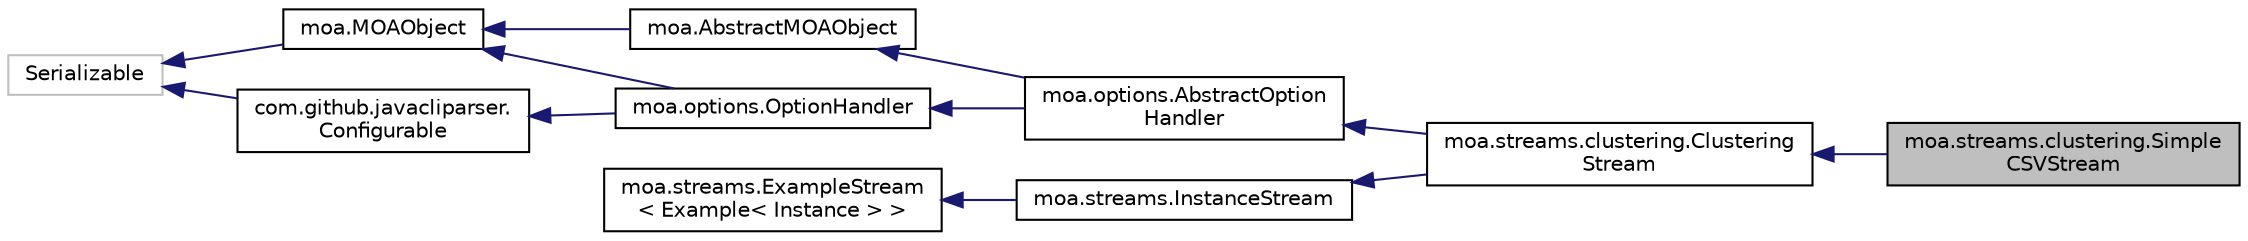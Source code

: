 digraph "moa.streams.clustering.SimpleCSVStream"
{
 // LATEX_PDF_SIZE
  edge [fontname="Helvetica",fontsize="10",labelfontname="Helvetica",labelfontsize="10"];
  node [fontname="Helvetica",fontsize="10",shape=record];
  rankdir="LR";
  Node1 [label="moa.streams.clustering.Simple\lCSVStream",height=0.2,width=0.4,color="black", fillcolor="grey75", style="filled", fontcolor="black",tooltip=" "];
  Node2 -> Node1 [dir="back",color="midnightblue",fontsize="10",style="solid"];
  Node2 [label="moa.streams.clustering.Clustering\lStream",height=0.2,width=0.4,color="black", fillcolor="white", style="filled",URL="$classmoa_1_1streams_1_1clustering_1_1_clustering_stream.html",tooltip=" "];
  Node3 -> Node2 [dir="back",color="midnightblue",fontsize="10",style="solid"];
  Node3 [label="moa.options.AbstractOption\lHandler",height=0.2,width=0.4,color="black", fillcolor="white", style="filled",URL="$classmoa_1_1options_1_1_abstract_option_handler.html",tooltip=" "];
  Node4 -> Node3 [dir="back",color="midnightblue",fontsize="10",style="solid"];
  Node4 [label="moa.AbstractMOAObject",height=0.2,width=0.4,color="black", fillcolor="white", style="filled",URL="$classmoa_1_1_abstract_m_o_a_object.html",tooltip=" "];
  Node5 -> Node4 [dir="back",color="midnightblue",fontsize="10",style="solid"];
  Node5 [label="moa.MOAObject",height=0.2,width=0.4,color="black", fillcolor="white", style="filled",URL="$interfacemoa_1_1_m_o_a_object.html",tooltip=" "];
  Node6 -> Node5 [dir="back",color="midnightblue",fontsize="10",style="solid"];
  Node6 [label="Serializable",height=0.2,width=0.4,color="grey75", fillcolor="white", style="filled",tooltip=" "];
  Node7 -> Node3 [dir="back",color="midnightblue",fontsize="10",style="solid"];
  Node7 [label="moa.options.OptionHandler",height=0.2,width=0.4,color="black", fillcolor="white", style="filled",URL="$interfacemoa_1_1options_1_1_option_handler.html",tooltip=" "];
  Node5 -> Node7 [dir="back",color="midnightblue",fontsize="10",style="solid"];
  Node8 -> Node7 [dir="back",color="midnightblue",fontsize="10",style="solid"];
  Node8 [label="com.github.javacliparser.\lConfigurable",height=0.2,width=0.4,color="black", fillcolor="white", style="filled",URL="$interfacecom_1_1github_1_1javacliparser_1_1_configurable.html",tooltip=" "];
  Node6 -> Node8 [dir="back",color="midnightblue",fontsize="10",style="solid"];
  Node9 -> Node2 [dir="back",color="midnightblue",fontsize="10",style="solid"];
  Node9 [label="moa.streams.InstanceStream",height=0.2,width=0.4,color="black", fillcolor="white", style="filled",URL="$interfacemoa_1_1streams_1_1_instance_stream.html",tooltip=" "];
  Node10 -> Node9 [dir="back",color="midnightblue",fontsize="10",style="solid"];
  Node10 [label="moa.streams.ExampleStream\l\< Example\< Instance \> \>",height=0.2,width=0.4,color="black", fillcolor="white", style="filled",URL="$interfacemoa_1_1streams_1_1_example_stream.html",tooltip=" "];
}
